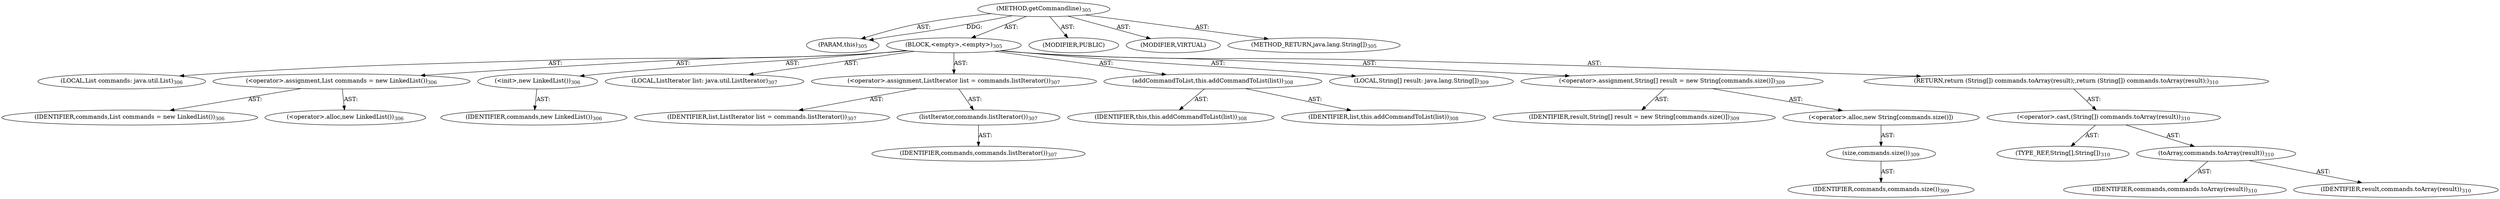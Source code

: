 digraph "getCommandline" {  
"111669149712" [label = <(METHOD,getCommandline)<SUB>305</SUB>> ]
"115964116998" [label = <(PARAM,this)<SUB>305</SUB>> ]
"25769803801" [label = <(BLOCK,&lt;empty&gt;,&lt;empty&gt;)<SUB>305</SUB>> ]
"94489280519" [label = <(LOCAL,List commands: java.util.List)<SUB>306</SUB>> ]
"30064771184" [label = <(&lt;operator&gt;.assignment,List commands = new LinkedList())<SUB>306</SUB>> ]
"68719476822" [label = <(IDENTIFIER,commands,List commands = new LinkedList())<SUB>306</SUB>> ]
"30064771185" [label = <(&lt;operator&gt;.alloc,new LinkedList())<SUB>306</SUB>> ]
"30064771186" [label = <(&lt;init&gt;,new LinkedList())<SUB>306</SUB>> ]
"68719476823" [label = <(IDENTIFIER,commands,new LinkedList())<SUB>306</SUB>> ]
"94489280520" [label = <(LOCAL,ListIterator list: java.util.ListIterator)<SUB>307</SUB>> ]
"30064771187" [label = <(&lt;operator&gt;.assignment,ListIterator list = commands.listIterator())<SUB>307</SUB>> ]
"68719476824" [label = <(IDENTIFIER,list,ListIterator list = commands.listIterator())<SUB>307</SUB>> ]
"30064771188" [label = <(listIterator,commands.listIterator())<SUB>307</SUB>> ]
"68719476825" [label = <(IDENTIFIER,commands,commands.listIterator())<SUB>307</SUB>> ]
"30064771189" [label = <(addCommandToList,this.addCommandToList(list))<SUB>308</SUB>> ]
"68719476743" [label = <(IDENTIFIER,this,this.addCommandToList(list))<SUB>308</SUB>> ]
"68719476826" [label = <(IDENTIFIER,list,this.addCommandToList(list))<SUB>308</SUB>> ]
"94489280521" [label = <(LOCAL,String[] result: java.lang.String[])<SUB>309</SUB>> ]
"30064771190" [label = <(&lt;operator&gt;.assignment,String[] result = new String[commands.size()])<SUB>309</SUB>> ]
"68719476827" [label = <(IDENTIFIER,result,String[] result = new String[commands.size()])<SUB>309</SUB>> ]
"30064771191" [label = <(&lt;operator&gt;.alloc,new String[commands.size()])> ]
"30064771192" [label = <(size,commands.size())<SUB>309</SUB>> ]
"68719476828" [label = <(IDENTIFIER,commands,commands.size())<SUB>309</SUB>> ]
"146028888071" [label = <(RETURN,return (String[]) commands.toArray(result);,return (String[]) commands.toArray(result);)<SUB>310</SUB>> ]
"30064771193" [label = <(&lt;operator&gt;.cast,(String[]) commands.toArray(result))<SUB>310</SUB>> ]
"180388626433" [label = <(TYPE_REF,String[],String[])<SUB>310</SUB>> ]
"30064771194" [label = <(toArray,commands.toArray(result))<SUB>310</SUB>> ]
"68719476829" [label = <(IDENTIFIER,commands,commands.toArray(result))<SUB>310</SUB>> ]
"68719476830" [label = <(IDENTIFIER,result,commands.toArray(result))<SUB>310</SUB>> ]
"133143986216" [label = <(MODIFIER,PUBLIC)> ]
"133143986217" [label = <(MODIFIER,VIRTUAL)> ]
"128849018896" [label = <(METHOD_RETURN,java.lang.String[])<SUB>305</SUB>> ]
  "111669149712" -> "115964116998"  [ label = "AST: "] 
  "111669149712" -> "25769803801"  [ label = "AST: "] 
  "111669149712" -> "133143986216"  [ label = "AST: "] 
  "111669149712" -> "133143986217"  [ label = "AST: "] 
  "111669149712" -> "128849018896"  [ label = "AST: "] 
  "25769803801" -> "94489280519"  [ label = "AST: "] 
  "25769803801" -> "30064771184"  [ label = "AST: "] 
  "25769803801" -> "30064771186"  [ label = "AST: "] 
  "25769803801" -> "94489280520"  [ label = "AST: "] 
  "25769803801" -> "30064771187"  [ label = "AST: "] 
  "25769803801" -> "30064771189"  [ label = "AST: "] 
  "25769803801" -> "94489280521"  [ label = "AST: "] 
  "25769803801" -> "30064771190"  [ label = "AST: "] 
  "25769803801" -> "146028888071"  [ label = "AST: "] 
  "30064771184" -> "68719476822"  [ label = "AST: "] 
  "30064771184" -> "30064771185"  [ label = "AST: "] 
  "30064771186" -> "68719476823"  [ label = "AST: "] 
  "30064771187" -> "68719476824"  [ label = "AST: "] 
  "30064771187" -> "30064771188"  [ label = "AST: "] 
  "30064771188" -> "68719476825"  [ label = "AST: "] 
  "30064771189" -> "68719476743"  [ label = "AST: "] 
  "30064771189" -> "68719476826"  [ label = "AST: "] 
  "30064771190" -> "68719476827"  [ label = "AST: "] 
  "30064771190" -> "30064771191"  [ label = "AST: "] 
  "30064771191" -> "30064771192"  [ label = "AST: "] 
  "30064771192" -> "68719476828"  [ label = "AST: "] 
  "146028888071" -> "30064771193"  [ label = "AST: "] 
  "30064771193" -> "180388626433"  [ label = "AST: "] 
  "30064771193" -> "30064771194"  [ label = "AST: "] 
  "30064771194" -> "68719476829"  [ label = "AST: "] 
  "30064771194" -> "68719476830"  [ label = "AST: "] 
  "111669149712" -> "115964116998"  [ label = "DDG: "] 
}
